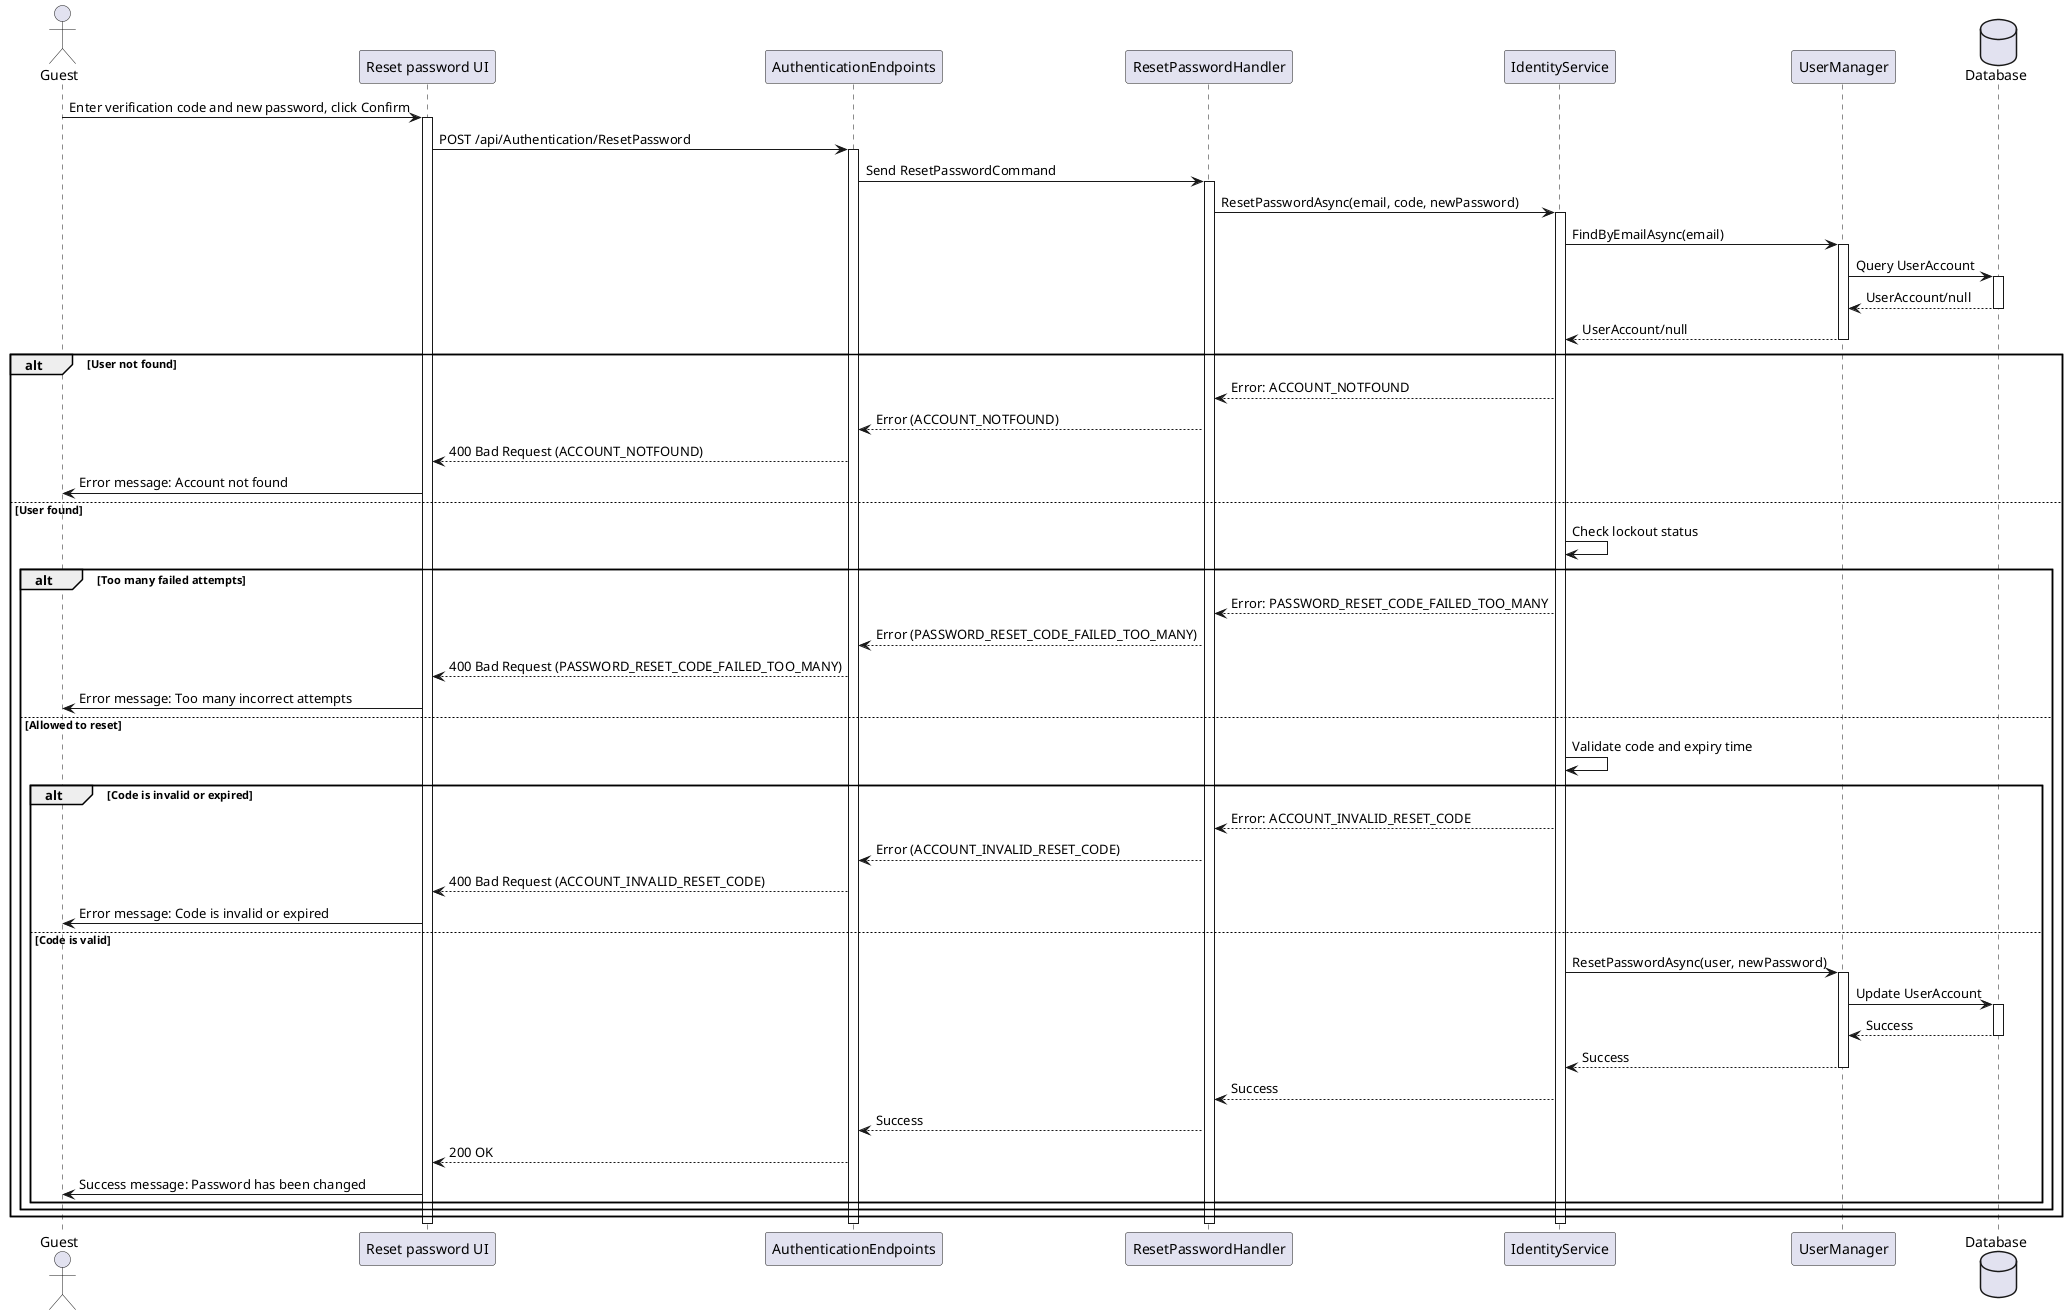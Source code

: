 @startuml
actor Guest as User
participant "Reset password UI" as UI
participant AuthenticationEndpoints
participant ResetPasswordHandler
participant IdentityService
participant UserManager
Database Database

User -> UI : Enter verification code and new password, click Confirm
activate UI
UI -> AuthenticationEndpoints : POST /api/Authentication/ResetPassword
activate AuthenticationEndpoints
AuthenticationEndpoints -> ResetPasswordHandler : Send ResetPasswordCommand
activate ResetPasswordHandler
ResetPasswordHandler -> IdentityService : ResetPasswordAsync(email, code, newPassword)
activate IdentityService
IdentityService -> UserManager : FindByEmailAsync(email)
activate UserManager
UserManager -> Database : Query UserAccount
activate Database
Database --> UserManager : UserAccount/null
deactivate Database
    UserManager --> IdentityService : UserAccount/null
deactivate UserManager

alt User not found
    IdentityService --> ResetPasswordHandler : Error: ACCOUNT_NOTFOUND
    ResetPasswordHandler --> AuthenticationEndpoints : Error (ACCOUNT_NOTFOUND)
    AuthenticationEndpoints --> UI : 400 Bad Request (ACCOUNT_NOTFOUND)
    UI -> User : Error message: Account not found
else User found
    IdentityService -> IdentityService : Check lockout status
    alt Too many failed attempts
        deactivate UserManager
        IdentityService --> ResetPasswordHandler : Error: PASSWORD_RESET_CODE_FAILED_TOO_MANY
        ResetPasswordHandler --> AuthenticationEndpoints : Error (PASSWORD_RESET_CODE_FAILED_TOO_MANY)
        AuthenticationEndpoints --> UI : 400 Bad Request (PASSWORD_RESET_CODE_FAILED_TOO_MANY)
        UI -> User : Error message: Too many incorrect attempts
    else Allowed to reset
        IdentityService -> IdentityService : Validate code and expiry time
        alt Code is invalid or expired
            IdentityService --> ResetPasswordHandler : Error: ACCOUNT_INVALID_RESET_CODE
            ResetPasswordHandler --> AuthenticationEndpoints : Error (ACCOUNT_INVALID_RESET_CODE)
            AuthenticationEndpoints --> UI : 400 Bad Request (ACCOUNT_INVALID_RESET_CODE)
            UI -> User : Error message: Code is invalid or expired
        else Code is valid
            IdentityService -> UserManager : ResetPasswordAsync(user, newPassword)
            activate UserManager
            UserManager -> Database : Update UserAccount
            activate Database
            Database --> UserManager : Success
            deactivate Database
            UserManager --> IdentityService : Success
            deactivate UserManager
            IdentityService --> ResetPasswordHandler : Success
            ResetPasswordHandler --> AuthenticationEndpoints : Success
            AuthenticationEndpoints --> UI : 200 OK
            UI -> User : Success message: Password has been changed
        end
    end
end
deactivate IdentityService
deactivate ResetPasswordHandler
deactivate AuthenticationEndpoints
deactivate UI
@enduml